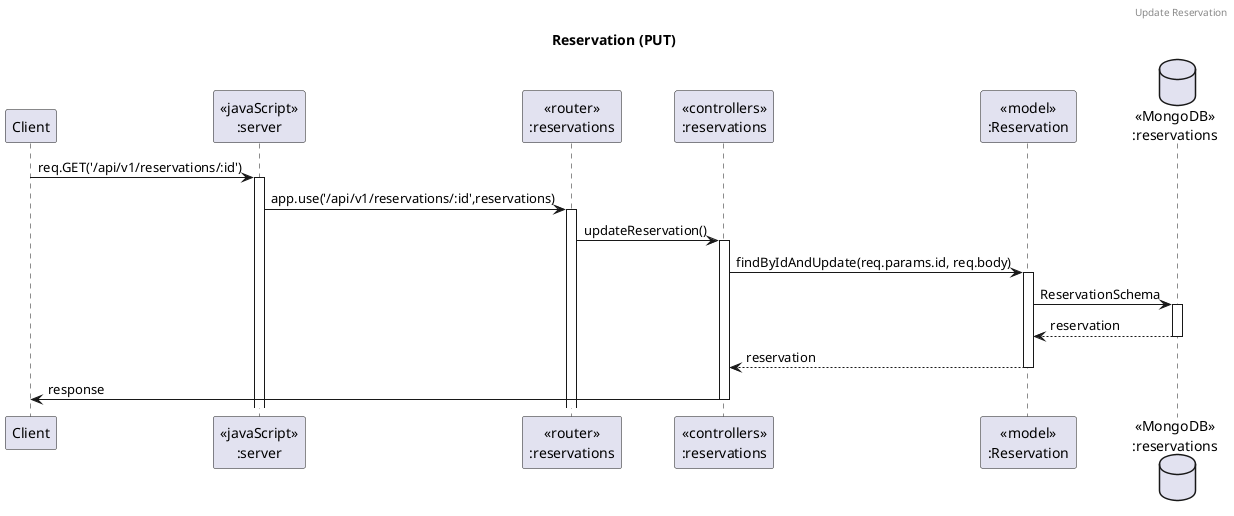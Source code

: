 @startuml Reservation (PUT)

header Update Reservation
title "Reservation (PUT)"

participant "Client" as client
participant "<<javaScript>>\n:server" as server
participant "<<router>>\n:reservations" as routerReservations
participant "<<controllers>>\n:reservations" as controllersReservations
participant "<<model>>\n:Reservation" as modelReservation
database "<<MongoDB>>\n:reservations" as ReservationDatabase

client->server ++:req.GET('/api/v1/reservations/:id')
server->routerReservations ++:app.use('/api/v1/reservations/:id',reservations)
routerReservations->controllersReservations ++:updateReservation()
controllersReservations ->modelReservation ++: findByIdAndUpdate(req.params.id, req.body)
modelReservation -> ReservationDatabase ++: ReservationSchema
ReservationDatabase --> modelReservation --: reservation
controllersReservations <-- modelReservation --:reservation
controllersReservations->client --:response

@enduml